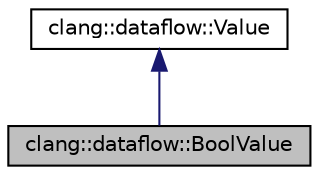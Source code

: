 digraph "clang::dataflow::BoolValue"
{
 // LATEX_PDF_SIZE
  bgcolor="transparent";
  edge [fontname="Helvetica",fontsize="10",labelfontname="Helvetica",labelfontsize="10"];
  node [fontname="Helvetica",fontsize="10",shape=record];
  Node1 [label="clang::dataflow::BoolValue",height=0.2,width=0.4,color="black", fillcolor="grey75", style="filled", fontcolor="black",tooltip="Models a boolean."];
  Node2 -> Node1 [dir="back",color="midnightblue",fontsize="10",style="solid",fontname="Helvetica"];
  Node2 [label="clang::dataflow::Value",height=0.2,width=0.4,color="black",URL="$classclang_1_1dataflow_1_1Value.html",tooltip="Base class for all values computed by abstract interpretation."];
}
